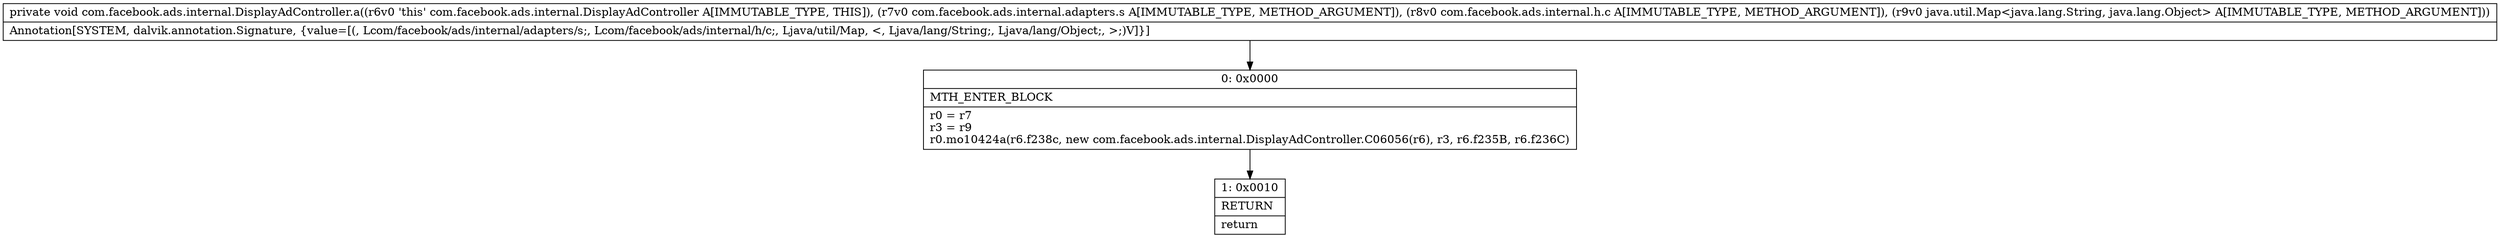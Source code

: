 digraph "CFG forcom.facebook.ads.internal.DisplayAdController.a(Lcom\/facebook\/ads\/internal\/adapters\/s;Lcom\/facebook\/ads\/internal\/h\/c;Ljava\/util\/Map;)V" {
Node_0 [shape=record,label="{0\:\ 0x0000|MTH_ENTER_BLOCK\l|r0 = r7\lr3 = r9\lr0.mo10424a(r6.f238c, new com.facebook.ads.internal.DisplayAdController.C06056(r6), r3, r6.f235B, r6.f236C)\l}"];
Node_1 [shape=record,label="{1\:\ 0x0010|RETURN\l|return\l}"];
MethodNode[shape=record,label="{private void com.facebook.ads.internal.DisplayAdController.a((r6v0 'this' com.facebook.ads.internal.DisplayAdController A[IMMUTABLE_TYPE, THIS]), (r7v0 com.facebook.ads.internal.adapters.s A[IMMUTABLE_TYPE, METHOD_ARGUMENT]), (r8v0 com.facebook.ads.internal.h.c A[IMMUTABLE_TYPE, METHOD_ARGUMENT]), (r9v0 java.util.Map\<java.lang.String, java.lang.Object\> A[IMMUTABLE_TYPE, METHOD_ARGUMENT]))  | Annotation[SYSTEM, dalvik.annotation.Signature, \{value=[(, Lcom\/facebook\/ads\/internal\/adapters\/s;, Lcom\/facebook\/ads\/internal\/h\/c;, Ljava\/util\/Map, \<, Ljava\/lang\/String;, Ljava\/lang\/Object;, \>;)V]\}]\l}"];
MethodNode -> Node_0;
Node_0 -> Node_1;
}

